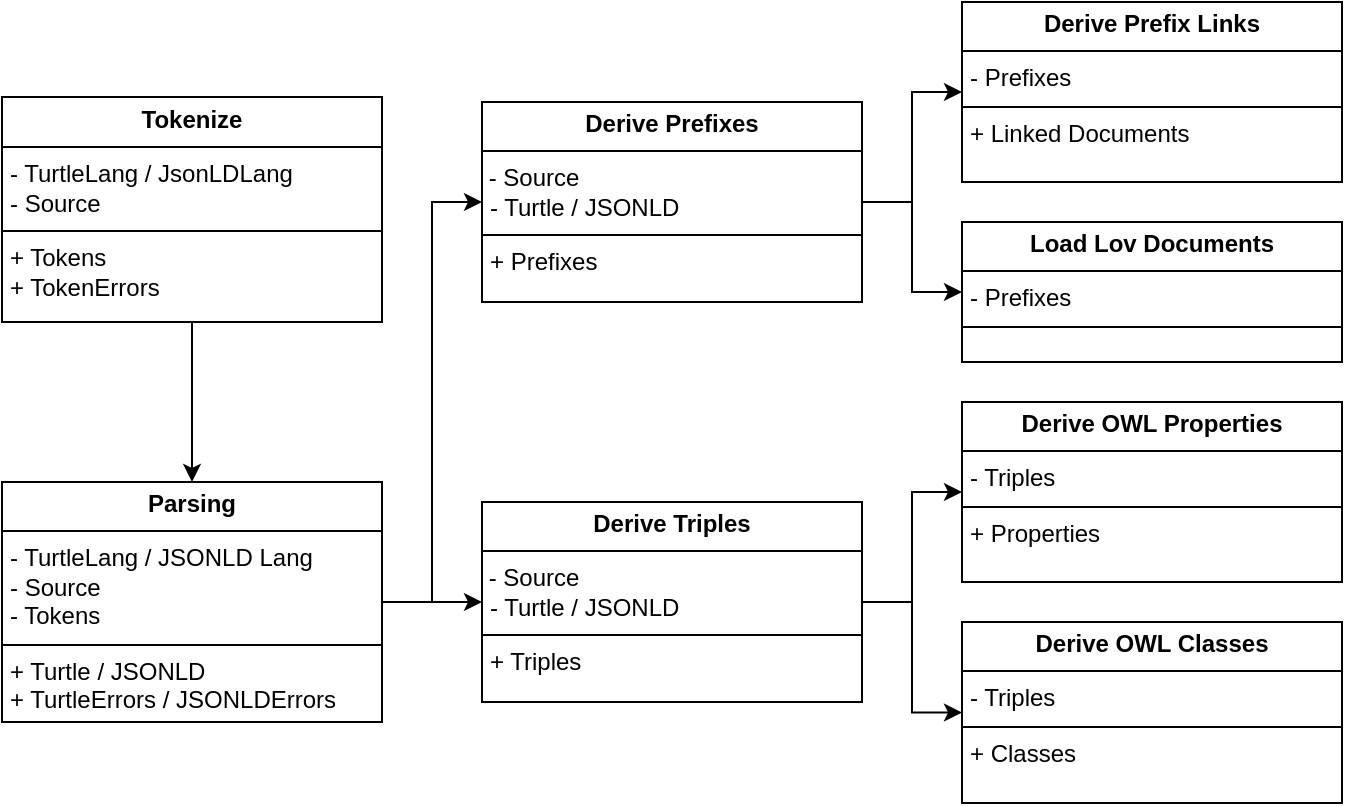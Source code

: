 <mxfile version="25.0.2">
  <diagram name="Page-1" id="Dl5xuYb7lFY6bSHiqHgw">
    <mxGraphModel dx="2430" dy="871" grid="1" gridSize="10" guides="1" tooltips="1" connect="1" arrows="1" fold="1" page="1" pageScale="1" pageWidth="1000" pageHeight="400" math="0" shadow="0">
      <root>
        <mxCell id="0" />
        <mxCell id="1" parent="0" />
        <mxCell id="__X1ApBna_8jjC9PxPvH-54" style="edgeStyle=orthogonalEdgeStyle;rounded=0;orthogonalLoop=1;jettySize=auto;html=1;" parent="1" source="__X1ApBna_8jjC9PxPvH-41" target="__X1ApBna_8jjC9PxPvH-43" edge="1">
          <mxGeometry relative="1" as="geometry" />
        </mxCell>
        <mxCell id="__X1ApBna_8jjC9PxPvH-41" value="&lt;p style=&quot;margin:0px;margin-top:4px;text-align:center;&quot;&gt;&lt;b&gt;Tokenize&lt;/b&gt;&lt;/p&gt;&lt;hr size=&quot;1&quot; style=&quot;border-style:solid;&quot;&gt;&lt;p style=&quot;margin:0px;margin-left:4px;&quot;&gt;- TurtleLang / JsonLDLang&lt;br&gt;- Source&lt;/p&gt;&lt;hr size=&quot;1&quot; style=&quot;border-style:solid;&quot;&gt;&lt;p style=&quot;margin:0px;margin-left:4px;&quot;&gt;+ Tokens&lt;br&gt;&lt;/p&gt;&lt;p style=&quot;margin:0px;margin-left:4px;&quot;&gt;+ TokenErrors&lt;/p&gt;" style="verticalAlign=top;align=left;overflow=fill;html=1;whiteSpace=wrap;" parent="1" vertex="1">
          <mxGeometry x="-920" y="47.5" width="190" height="112.5" as="geometry" />
        </mxCell>
        <mxCell id="__X1ApBna_8jjC9PxPvH-55" style="edgeStyle=orthogonalEdgeStyle;rounded=0;orthogonalLoop=1;jettySize=auto;html=1;" parent="1" source="__X1ApBna_8jjC9PxPvH-43" target="__X1ApBna_8jjC9PxPvH-44" edge="1">
          <mxGeometry relative="1" as="geometry" />
        </mxCell>
        <mxCell id="__X1ApBna_8jjC9PxPvH-56" style="edgeStyle=orthogonalEdgeStyle;rounded=0;orthogonalLoop=1;jettySize=auto;html=1;entryX=0;entryY=0.5;entryDx=0;entryDy=0;" parent="1" source="__X1ApBna_8jjC9PxPvH-43" target="__X1ApBna_8jjC9PxPvH-45" edge="1">
          <mxGeometry relative="1" as="geometry" />
        </mxCell>
        <mxCell id="__X1ApBna_8jjC9PxPvH-43" value="&lt;p style=&quot;margin:0px;margin-top:4px;text-align:center;&quot;&gt;&lt;b&gt;Parsing&lt;/b&gt;&lt;/p&gt;&lt;hr size=&quot;1&quot; style=&quot;border-style:solid;&quot;&gt;&lt;p style=&quot;margin:0px;margin-left:4px;&quot;&gt;- TurtleLang /&amp;nbsp;JSONLD Lang&lt;br&gt;- Source&lt;/p&gt;&lt;p style=&quot;margin:0px;margin-left:4px;&quot;&gt;- Tokens&lt;br&gt;&lt;/p&gt;&lt;hr size=&quot;1&quot; style=&quot;border-style:solid;&quot;&gt;&lt;p style=&quot;margin:0px;margin-left:4px;&quot;&gt;+ Turtle / JSONLD&lt;br&gt;&lt;/p&gt;&lt;p style=&quot;margin:0px;margin-left:4px;&quot;&gt;+ TurtleErrors / JSONLDErrors&lt;/p&gt;" style="verticalAlign=top;align=left;overflow=fill;html=1;whiteSpace=wrap;" parent="1" vertex="1">
          <mxGeometry x="-920" y="240" width="190" height="120" as="geometry" />
        </mxCell>
        <mxCell id="__X1ApBna_8jjC9PxPvH-59" style="edgeStyle=orthogonalEdgeStyle;rounded=0;orthogonalLoop=1;jettySize=auto;html=1;" parent="1" source="__X1ApBna_8jjC9PxPvH-44" target="__X1ApBna_8jjC9PxPvH-47" edge="1">
          <mxGeometry relative="1" as="geometry" />
        </mxCell>
        <mxCell id="__X1ApBna_8jjC9PxPvH-60" style="edgeStyle=orthogonalEdgeStyle;rounded=0;orthogonalLoop=1;jettySize=auto;html=1;" parent="1" source="__X1ApBna_8jjC9PxPvH-44" target="__X1ApBna_8jjC9PxPvH-46" edge="1">
          <mxGeometry relative="1" as="geometry" />
        </mxCell>
        <mxCell id="__X1ApBna_8jjC9PxPvH-44" value="&lt;p style=&quot;margin:0px;margin-top:4px;text-align:center;&quot;&gt;&lt;b&gt;Derive Triples&lt;br&gt;&lt;/b&gt;&lt;/p&gt;&lt;hr size=&quot;1&quot; style=&quot;border-style:solid;&quot;&gt;&amp;nbsp;- Source&lt;p style=&quot;margin:0px;margin-left:4px;&quot;&gt;- Turtle / JSONLD&lt;br&gt;&lt;/p&gt;&lt;hr size=&quot;1&quot; style=&quot;border-style:solid;&quot;&gt;&lt;p style=&quot;margin:0px;margin-left:4px;&quot;&gt;+ Triples&lt;br&gt;&lt;/p&gt;" style="verticalAlign=top;align=left;overflow=fill;html=1;whiteSpace=wrap;" parent="1" vertex="1">
          <mxGeometry x="-680" y="250" width="190" height="100" as="geometry" />
        </mxCell>
        <mxCell id="__X1ApBna_8jjC9PxPvH-57" style="edgeStyle=orthogonalEdgeStyle;rounded=0;orthogonalLoop=1;jettySize=auto;html=1;" parent="1" source="__X1ApBna_8jjC9PxPvH-45" target="__X1ApBna_8jjC9PxPvH-48" edge="1">
          <mxGeometry relative="1" as="geometry" />
        </mxCell>
        <mxCell id="__X1ApBna_8jjC9PxPvH-58" style="edgeStyle=orthogonalEdgeStyle;rounded=0;orthogonalLoop=1;jettySize=auto;html=1;entryX=0;entryY=0.5;entryDx=0;entryDy=0;" parent="1" source="__X1ApBna_8jjC9PxPvH-45" target="__X1ApBna_8jjC9PxPvH-49" edge="1">
          <mxGeometry relative="1" as="geometry" />
        </mxCell>
        <mxCell id="__X1ApBna_8jjC9PxPvH-45" value="&lt;p style=&quot;margin:0px;margin-top:4px;text-align:center;&quot;&gt;&lt;b&gt;Derive Prefixes&lt;br&gt;&lt;/b&gt;&lt;/p&gt;&lt;hr size=&quot;1&quot; style=&quot;border-style:solid;&quot;&gt;&amp;nbsp;- Source&lt;p style=&quot;margin:0px;margin-left:4px;&quot;&gt;- Turtle / JSONLD&lt;br&gt;&lt;/p&gt;&lt;hr size=&quot;1&quot; style=&quot;border-style:solid;&quot;&gt;&lt;p style=&quot;margin:0px;margin-left:4px;&quot;&gt;+ Prefixes&lt;br&gt;&lt;/p&gt;" style="verticalAlign=top;align=left;overflow=fill;html=1;whiteSpace=wrap;" parent="1" vertex="1">
          <mxGeometry x="-680" y="50" width="190" height="100" as="geometry" />
        </mxCell>
        <mxCell id="__X1ApBna_8jjC9PxPvH-48" value="&lt;p style=&quot;margin:0px;margin-top:4px;text-align:center;&quot;&gt;&lt;b&gt;Derive Prefix Links&lt;br&gt;&lt;/b&gt;&lt;/p&gt;&lt;hr size=&quot;1&quot; style=&quot;border-style:solid;&quot;&gt;&lt;p style=&quot;margin:0px;margin-left:4px;&quot;&gt;- Prefixes&lt;br&gt;&lt;/p&gt;&lt;hr size=&quot;1&quot; style=&quot;border-style:solid;&quot;&gt;&lt;p style=&quot;margin:0px;margin-left:4px;&quot;&gt;+ Linked Documents&lt;br&gt;&lt;/p&gt;" style="verticalAlign=top;align=left;overflow=fill;html=1;whiteSpace=wrap;" parent="1" vertex="1">
          <mxGeometry x="-440" width="190" height="90" as="geometry" />
        </mxCell>
        <mxCell id="__X1ApBna_8jjC9PxPvH-49" value="&lt;p style=&quot;margin:0px;margin-top:4px;text-align:center;&quot;&gt;&lt;b&gt;Load Lov Documents&lt;br&gt;&lt;/b&gt;&lt;/p&gt;&lt;hr size=&quot;1&quot; style=&quot;border-style:solid;&quot;&gt;&lt;p style=&quot;margin:0px;margin-left:4px;&quot;&gt;- Prefixes&lt;br&gt;&lt;/p&gt;&lt;hr size=&quot;1&quot; style=&quot;border-style:solid;&quot;&gt;" style="verticalAlign=top;align=left;overflow=fill;html=1;whiteSpace=wrap;" parent="1" vertex="1">
          <mxGeometry x="-440" y="110" width="190" height="70" as="geometry" />
        </mxCell>
        <mxCell id="__X1ApBna_8jjC9PxPvH-46" value="&lt;p style=&quot;margin:0px;margin-top:4px;text-align:center;&quot;&gt;&lt;b&gt;Derive OWL Classes&lt;br&gt;&lt;/b&gt;&lt;/p&gt;&lt;hr size=&quot;1&quot; style=&quot;border-style:solid;&quot;&gt;&lt;p style=&quot;margin:0px;margin-left:4px;&quot;&gt;- Triples&lt;br&gt;&lt;/p&gt;&lt;hr size=&quot;1&quot; style=&quot;border-style:solid;&quot;&gt;&lt;p style=&quot;margin:0px;margin-left:4px;&quot;&gt;+ Classes&lt;br&gt;&lt;/p&gt;" style="verticalAlign=top;align=left;overflow=fill;html=1;whiteSpace=wrap;" parent="1" vertex="1">
          <mxGeometry x="-440" y="310" width="190" height="90.5" as="geometry" />
        </mxCell>
        <mxCell id="__X1ApBna_8jjC9PxPvH-47" value="&lt;p style=&quot;margin:0px;margin-top:4px;text-align:center;&quot;&gt;&lt;b&gt;Derive OWL Properties&lt;br&gt;&lt;/b&gt;&lt;/p&gt;&lt;hr size=&quot;1&quot; style=&quot;border-style:solid;&quot;&gt;&lt;p style=&quot;margin:0px;margin-left:4px;&quot;&gt;- Triples&lt;br&gt;&lt;/p&gt;&lt;hr size=&quot;1&quot; style=&quot;border-style:solid;&quot;&gt;&lt;p style=&quot;margin:0px;margin-left:4px;&quot;&gt;+ Properties&lt;br&gt;&lt;/p&gt;" style="verticalAlign=top;align=left;overflow=fill;html=1;whiteSpace=wrap;" parent="1" vertex="1">
          <mxGeometry x="-440" y="200" width="190" height="90" as="geometry" />
        </mxCell>
      </root>
    </mxGraphModel>
  </diagram>
</mxfile>
